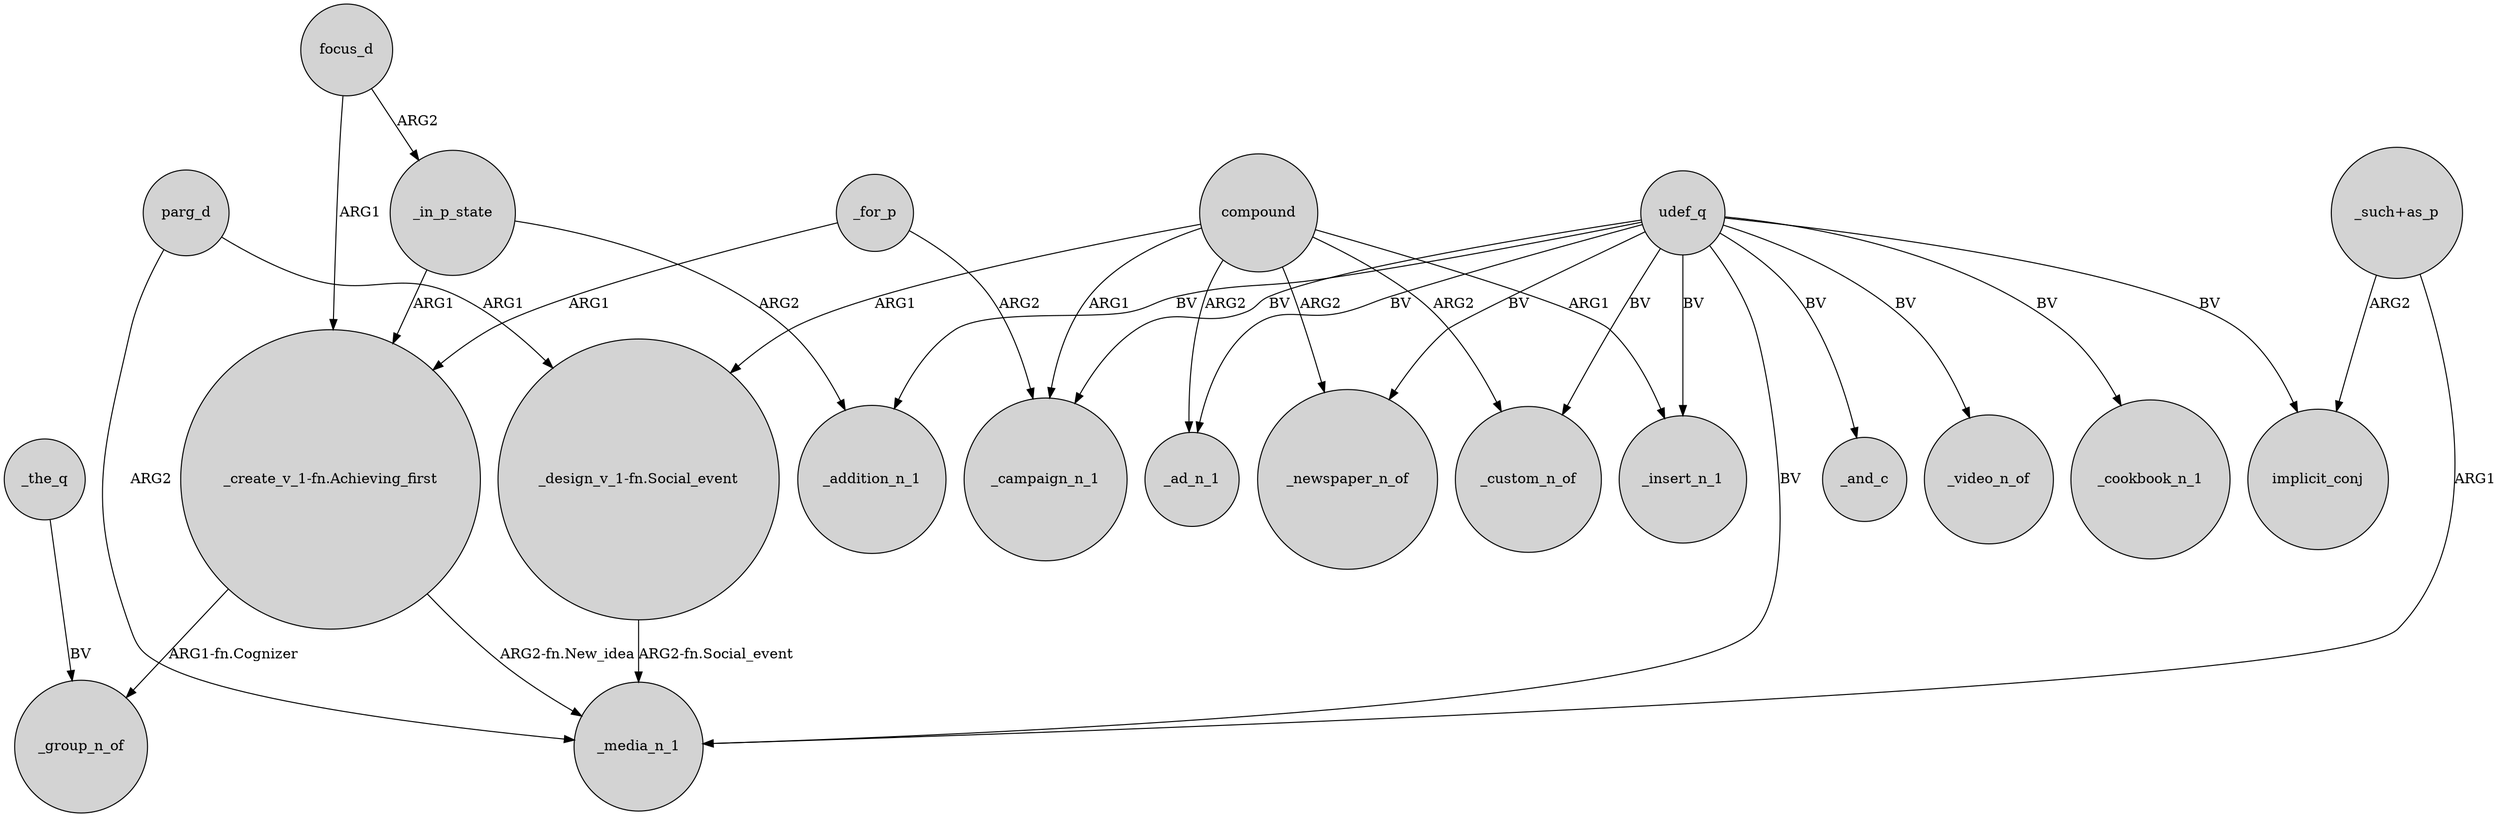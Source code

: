 digraph {
	node [shape=circle style=filled]
	compound -> _insert_n_1 [label=ARG1]
	focus_d -> _in_p_state [label=ARG2]
	udef_q -> _cookbook_n_1 [label=BV]
	udef_q -> _campaign_n_1 [label=BV]
	"_create_v_1-fn.Achieving_first" -> _group_n_of [label="ARG1-fn.Cognizer"]
	udef_q -> _addition_n_1 [label=BV]
	udef_q -> _and_c [label=BV]
	udef_q -> _newspaper_n_of [label=BV]
	udef_q -> _media_n_1 [label=BV]
	"_create_v_1-fn.Achieving_first" -> _media_n_1 [label="ARG2-fn.New_idea"]
	"_such+as_p" -> implicit_conj [label=ARG2]
	parg_d -> "_design_v_1-fn.Social_event" [label=ARG1]
	compound -> _newspaper_n_of [label=ARG2]
	compound -> _custom_n_of [label=ARG2]
	compound -> _ad_n_1 [label=ARG2]
	udef_q -> _video_n_of [label=BV]
	_in_p_state -> "_create_v_1-fn.Achieving_first" [label=ARG1]
	compound -> _campaign_n_1 [label=ARG1]
	compound -> "_design_v_1-fn.Social_event" [label=ARG1]
	_the_q -> _group_n_of [label=BV]
	_for_p -> "_create_v_1-fn.Achieving_first" [label=ARG1]
	udef_q -> _custom_n_of [label=BV]
	"_such+as_p" -> _media_n_1 [label=ARG1]
	_for_p -> _campaign_n_1 [label=ARG2]
	_in_p_state -> _addition_n_1 [label=ARG2]
	udef_q -> _insert_n_1 [label=BV]
	focus_d -> "_create_v_1-fn.Achieving_first" [label=ARG1]
	parg_d -> _media_n_1 [label=ARG2]
	udef_q -> _ad_n_1 [label=BV]
	"_design_v_1-fn.Social_event" -> _media_n_1 [label="ARG2-fn.Social_event"]
	udef_q -> implicit_conj [label=BV]
}
